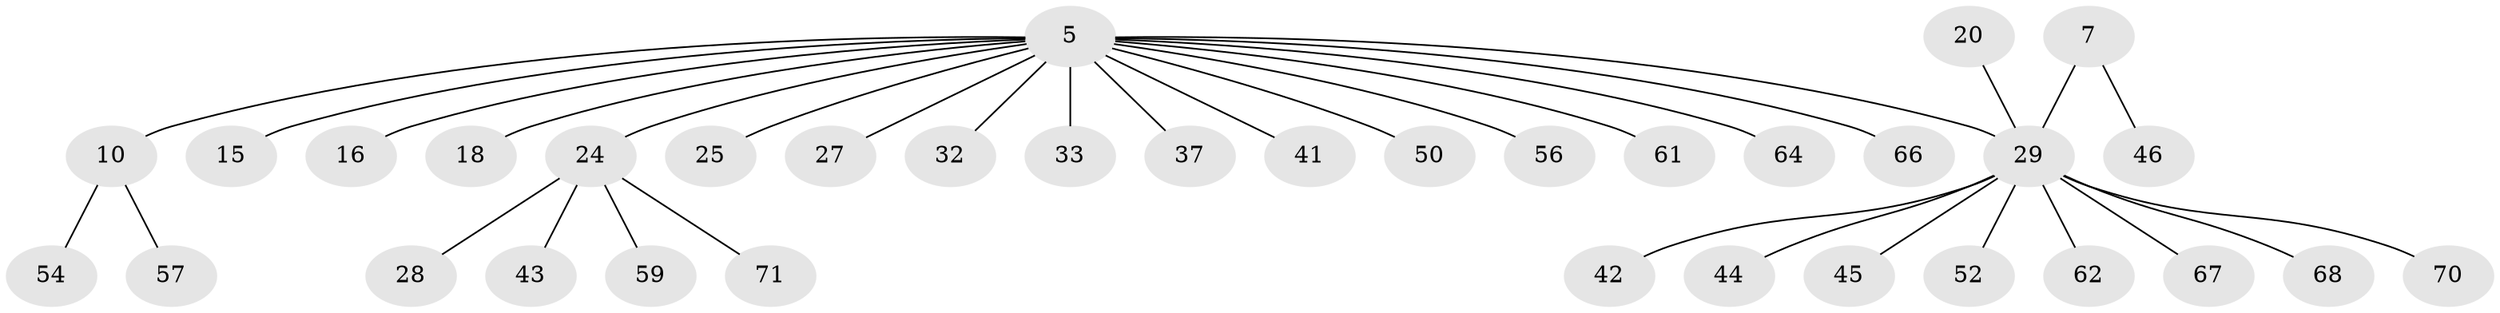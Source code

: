 // original degree distribution, {16: 0.014084507042253521, 18: 0.014084507042253521, 3: 0.11267605633802817, 2: 0.18309859154929578, 12: 0.014084507042253521, 4: 0.056338028169014086, 8: 0.014084507042253521, 1: 0.5774647887323944, 5: 0.014084507042253521}
// Generated by graph-tools (version 1.1) at 2025/47/03/09/25 04:47:01]
// undirected, 35 vertices, 34 edges
graph export_dot {
graph [start="1"]
  node [color=gray90,style=filled];
  5 [super="+1"];
  7 [super="+4"];
  10 [super="+8"];
  15;
  16;
  18;
  20;
  24 [super="+12"];
  25;
  27;
  28;
  29 [super="+14+2"];
  32;
  33;
  37 [super="+21"];
  41;
  42;
  43;
  44;
  45;
  46;
  50;
  52;
  54 [super="+26+30"];
  56;
  57;
  59;
  61 [super="+60+38"];
  62 [super="+49"];
  64;
  66 [super="+17+65"];
  67 [super="+35+40+53+58"];
  68;
  70 [super="+6+31+51"];
  71 [super="+69"];
  5 -- 15 [weight=2];
  5 -- 16;
  5 -- 24 [weight=3];
  5 -- 29 [weight=3];
  5 -- 41;
  5 -- 50;
  5 -- 64;
  5 -- 32;
  5 -- 33;
  5 -- 10 [weight=2];
  5 -- 18;
  5 -- 56;
  5 -- 25;
  5 -- 27;
  5 -- 61 [weight=3];
  5 -- 66;
  5 -- 37;
  7 -- 46;
  7 -- 29 [weight=2];
  10 -- 57;
  10 -- 54;
  20 -- 29;
  24 -- 28;
  24 -- 59;
  24 -- 43;
  24 -- 71;
  29 -- 67;
  29 -- 68;
  29 -- 70;
  29 -- 42;
  29 -- 44;
  29 -- 45;
  29 -- 52;
  29 -- 62;
}
